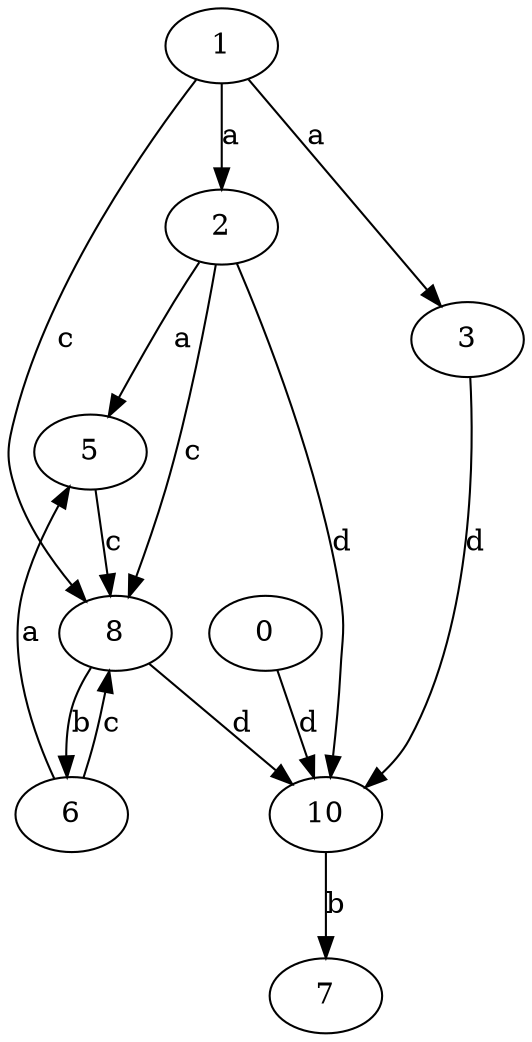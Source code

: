 strict digraph  {
2;
3;
5;
6;
7;
0;
8;
1;
10;
2 -> 5  [label=a];
2 -> 8  [label=c];
2 -> 10  [label=d];
3 -> 10  [label=d];
5 -> 8  [label=c];
6 -> 5  [label=a];
6 -> 8  [label=c];
0 -> 10  [label=d];
8 -> 6  [label=b];
8 -> 10  [label=d];
1 -> 2  [label=a];
1 -> 3  [label=a];
1 -> 8  [label=c];
10 -> 7  [label=b];
}
